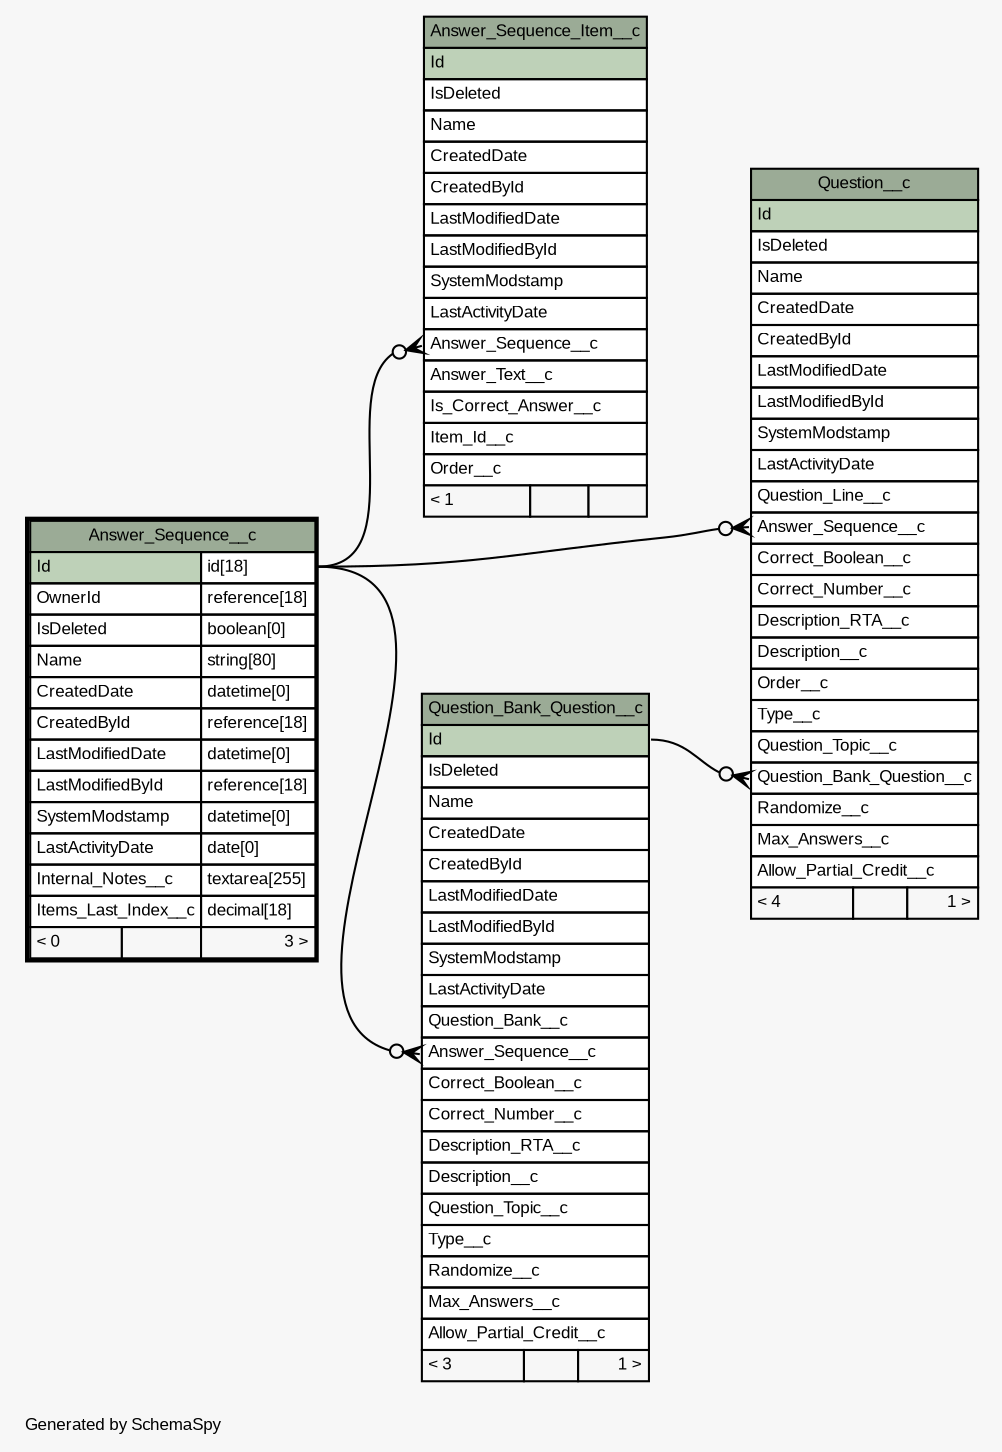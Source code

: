 // dot 2.36.0 on Mac OS X 10.10.3
// SchemaSpy rev 590
digraph "oneDegreeRelationshipsDiagram" {
  graph [
    rankdir="RL"
    bgcolor="#f7f7f7"
    label="\nGenerated by SchemaSpy"
    labeljust="l"
    nodesep="0.18"
    ranksep="0.46"
    fontname="Arial"
    fontsize="8"
  ];
  node [
    fontname="Arial"
    fontsize="8"
    shape="plaintext"
  ];
  edge [
    arrowsize="0.8"
  ];
  "Answer_Sequence_Item__c":"Answer_Sequence__c":w -> "Answer_Sequence__c":"Id.type":e [arrowhead=none dir=back arrowtail=crowodot];
  "Question__c":"Answer_Sequence__c":w -> "Answer_Sequence__c":"Id.type":e [arrowhead=none dir=back arrowtail=crowodot];
  "Question__c":"Question_Bank_Question__c":w -> "Question_Bank_Question__c":"Id":e [arrowhead=none dir=back arrowtail=crowodot];
  "Question_Bank_Question__c":"Answer_Sequence__c":w -> "Answer_Sequence__c":"Id.type":e [arrowhead=none dir=back arrowtail=crowodot];
  "Answer_Sequence__c" [
    label=<
    <TABLE BORDER="2" CELLBORDER="1" CELLSPACING="0" BGCOLOR="#ffffff">
      <TR><TD COLSPAN="3" BGCOLOR="#9bab96" ALIGN="CENTER">Answer_Sequence__c</TD></TR>
      <TR><TD PORT="Id" COLSPAN="2" BGCOLOR="#bed1b8" ALIGN="LEFT">Id</TD><TD PORT="Id.type" ALIGN="LEFT">id[18]</TD></TR>
      <TR><TD PORT="OwnerId" COLSPAN="2" ALIGN="LEFT">OwnerId</TD><TD PORT="OwnerId.type" ALIGN="LEFT">reference[18]</TD></TR>
      <TR><TD PORT="IsDeleted" COLSPAN="2" ALIGN="LEFT">IsDeleted</TD><TD PORT="IsDeleted.type" ALIGN="LEFT">boolean[0]</TD></TR>
      <TR><TD PORT="Name" COLSPAN="2" ALIGN="LEFT">Name</TD><TD PORT="Name.type" ALIGN="LEFT">string[80]</TD></TR>
      <TR><TD PORT="CreatedDate" COLSPAN="2" ALIGN="LEFT">CreatedDate</TD><TD PORT="CreatedDate.type" ALIGN="LEFT">datetime[0]</TD></TR>
      <TR><TD PORT="CreatedById" COLSPAN="2" ALIGN="LEFT">CreatedById</TD><TD PORT="CreatedById.type" ALIGN="LEFT">reference[18]</TD></TR>
      <TR><TD PORT="LastModifiedDate" COLSPAN="2" ALIGN="LEFT">LastModifiedDate</TD><TD PORT="LastModifiedDate.type" ALIGN="LEFT">datetime[0]</TD></TR>
      <TR><TD PORT="LastModifiedById" COLSPAN="2" ALIGN="LEFT">LastModifiedById</TD><TD PORT="LastModifiedById.type" ALIGN="LEFT">reference[18]</TD></TR>
      <TR><TD PORT="SystemModstamp" COLSPAN="2" ALIGN="LEFT">SystemModstamp</TD><TD PORT="SystemModstamp.type" ALIGN="LEFT">datetime[0]</TD></TR>
      <TR><TD PORT="LastActivityDate" COLSPAN="2" ALIGN="LEFT">LastActivityDate</TD><TD PORT="LastActivityDate.type" ALIGN="LEFT">date[0]</TD></TR>
      <TR><TD PORT="Internal_Notes__c" COLSPAN="2" ALIGN="LEFT">Internal_Notes__c</TD><TD PORT="Internal_Notes__c.type" ALIGN="LEFT">textarea[255]</TD></TR>
      <TR><TD PORT="Items_Last_Index__c" COLSPAN="2" ALIGN="LEFT">Items_Last_Index__c</TD><TD PORT="Items_Last_Index__c.type" ALIGN="LEFT">decimal[18]</TD></TR>
      <TR><TD ALIGN="LEFT" BGCOLOR="#f7f7f7">&lt; 0</TD><TD ALIGN="RIGHT" BGCOLOR="#f7f7f7">  </TD><TD ALIGN="RIGHT" BGCOLOR="#f7f7f7">3 &gt;</TD></TR>
    </TABLE>>
    URL="Answer_Sequence__c.html"
    tooltip="Answer_Sequence__c"
  ];
  "Answer_Sequence_Item__c" [
    label=<
    <TABLE BORDER="0" CELLBORDER="1" CELLSPACING="0" BGCOLOR="#ffffff">
      <TR><TD COLSPAN="3" BGCOLOR="#9bab96" ALIGN="CENTER">Answer_Sequence_Item__c</TD></TR>
      <TR><TD PORT="Id" COLSPAN="3" BGCOLOR="#bed1b8" ALIGN="LEFT">Id</TD></TR>
      <TR><TD PORT="IsDeleted" COLSPAN="3" ALIGN="LEFT">IsDeleted</TD></TR>
      <TR><TD PORT="Name" COLSPAN="3" ALIGN="LEFT">Name</TD></TR>
      <TR><TD PORT="CreatedDate" COLSPAN="3" ALIGN="LEFT">CreatedDate</TD></TR>
      <TR><TD PORT="CreatedById" COLSPAN="3" ALIGN="LEFT">CreatedById</TD></TR>
      <TR><TD PORT="LastModifiedDate" COLSPAN="3" ALIGN="LEFT">LastModifiedDate</TD></TR>
      <TR><TD PORT="LastModifiedById" COLSPAN="3" ALIGN="LEFT">LastModifiedById</TD></TR>
      <TR><TD PORT="SystemModstamp" COLSPAN="3" ALIGN="LEFT">SystemModstamp</TD></TR>
      <TR><TD PORT="LastActivityDate" COLSPAN="3" ALIGN="LEFT">LastActivityDate</TD></TR>
      <TR><TD PORT="Answer_Sequence__c" COLSPAN="3" ALIGN="LEFT">Answer_Sequence__c</TD></TR>
      <TR><TD PORT="Answer_Text__c" COLSPAN="3" ALIGN="LEFT">Answer_Text__c</TD></TR>
      <TR><TD PORT="Is_Correct_Answer__c" COLSPAN="3" ALIGN="LEFT">Is_Correct_Answer__c</TD></TR>
      <TR><TD PORT="Item_Id__c" COLSPAN="3" ALIGN="LEFT">Item_Id__c</TD></TR>
      <TR><TD PORT="Order__c" COLSPAN="3" ALIGN="LEFT">Order__c</TD></TR>
      <TR><TD ALIGN="LEFT" BGCOLOR="#f7f7f7">&lt; 1</TD><TD ALIGN="RIGHT" BGCOLOR="#f7f7f7">  </TD><TD ALIGN="RIGHT" BGCOLOR="#f7f7f7">  </TD></TR>
    </TABLE>>
    URL="Answer_Sequence_Item__c.html"
    tooltip="Answer_Sequence_Item__c"
  ];
  "Question__c" [
    label=<
    <TABLE BORDER="0" CELLBORDER="1" CELLSPACING="0" BGCOLOR="#ffffff">
      <TR><TD COLSPAN="3" BGCOLOR="#9bab96" ALIGN="CENTER">Question__c</TD></TR>
      <TR><TD PORT="Id" COLSPAN="3" BGCOLOR="#bed1b8" ALIGN="LEFT">Id</TD></TR>
      <TR><TD PORT="IsDeleted" COLSPAN="3" ALIGN="LEFT">IsDeleted</TD></TR>
      <TR><TD PORT="Name" COLSPAN="3" ALIGN="LEFT">Name</TD></TR>
      <TR><TD PORT="CreatedDate" COLSPAN="3" ALIGN="LEFT">CreatedDate</TD></TR>
      <TR><TD PORT="CreatedById" COLSPAN="3" ALIGN="LEFT">CreatedById</TD></TR>
      <TR><TD PORT="LastModifiedDate" COLSPAN="3" ALIGN="LEFT">LastModifiedDate</TD></TR>
      <TR><TD PORT="LastModifiedById" COLSPAN="3" ALIGN="LEFT">LastModifiedById</TD></TR>
      <TR><TD PORT="SystemModstamp" COLSPAN="3" ALIGN="LEFT">SystemModstamp</TD></TR>
      <TR><TD PORT="LastActivityDate" COLSPAN="3" ALIGN="LEFT">LastActivityDate</TD></TR>
      <TR><TD PORT="Question_Line__c" COLSPAN="3" ALIGN="LEFT">Question_Line__c</TD></TR>
      <TR><TD PORT="Answer_Sequence__c" COLSPAN="3" ALIGN="LEFT">Answer_Sequence__c</TD></TR>
      <TR><TD PORT="Correct_Boolean__c" COLSPAN="3" ALIGN="LEFT">Correct_Boolean__c</TD></TR>
      <TR><TD PORT="Correct_Number__c" COLSPAN="3" ALIGN="LEFT">Correct_Number__c</TD></TR>
      <TR><TD PORT="Description_RTA__c" COLSPAN="3" ALIGN="LEFT">Description_RTA__c</TD></TR>
      <TR><TD PORT="Description__c" COLSPAN="3" ALIGN="LEFT">Description__c</TD></TR>
      <TR><TD PORT="Order__c" COLSPAN="3" ALIGN="LEFT">Order__c</TD></TR>
      <TR><TD PORT="Type__c" COLSPAN="3" ALIGN="LEFT">Type__c</TD></TR>
      <TR><TD PORT="Question_Topic__c" COLSPAN="3" ALIGN="LEFT">Question_Topic__c</TD></TR>
      <TR><TD PORT="Question_Bank_Question__c" COLSPAN="3" ALIGN="LEFT">Question_Bank_Question__c</TD></TR>
      <TR><TD PORT="Randomize__c" COLSPAN="3" ALIGN="LEFT">Randomize__c</TD></TR>
      <TR><TD PORT="Max_Answers__c" COLSPAN="3" ALIGN="LEFT">Max_Answers__c</TD></TR>
      <TR><TD PORT="Allow_Partial_Credit__c" COLSPAN="3" ALIGN="LEFT">Allow_Partial_Credit__c</TD></TR>
      <TR><TD ALIGN="LEFT" BGCOLOR="#f7f7f7">&lt; 4</TD><TD ALIGN="RIGHT" BGCOLOR="#f7f7f7">  </TD><TD ALIGN="RIGHT" BGCOLOR="#f7f7f7">1 &gt;</TD></TR>
    </TABLE>>
    URL="Question__c.html"
    tooltip="Question__c"
  ];
  "Question_Bank_Question__c" [
    label=<
    <TABLE BORDER="0" CELLBORDER="1" CELLSPACING="0" BGCOLOR="#ffffff">
      <TR><TD COLSPAN="3" BGCOLOR="#9bab96" ALIGN="CENTER">Question_Bank_Question__c</TD></TR>
      <TR><TD PORT="Id" COLSPAN="3" BGCOLOR="#bed1b8" ALIGN="LEFT">Id</TD></TR>
      <TR><TD PORT="IsDeleted" COLSPAN="3" ALIGN="LEFT">IsDeleted</TD></TR>
      <TR><TD PORT="Name" COLSPAN="3" ALIGN="LEFT">Name</TD></TR>
      <TR><TD PORT="CreatedDate" COLSPAN="3" ALIGN="LEFT">CreatedDate</TD></TR>
      <TR><TD PORT="CreatedById" COLSPAN="3" ALIGN="LEFT">CreatedById</TD></TR>
      <TR><TD PORT="LastModifiedDate" COLSPAN="3" ALIGN="LEFT">LastModifiedDate</TD></TR>
      <TR><TD PORT="LastModifiedById" COLSPAN="3" ALIGN="LEFT">LastModifiedById</TD></TR>
      <TR><TD PORT="SystemModstamp" COLSPAN="3" ALIGN="LEFT">SystemModstamp</TD></TR>
      <TR><TD PORT="LastActivityDate" COLSPAN="3" ALIGN="LEFT">LastActivityDate</TD></TR>
      <TR><TD PORT="Question_Bank__c" COLSPAN="3" ALIGN="LEFT">Question_Bank__c</TD></TR>
      <TR><TD PORT="Answer_Sequence__c" COLSPAN="3" ALIGN="LEFT">Answer_Sequence__c</TD></TR>
      <TR><TD PORT="Correct_Boolean__c" COLSPAN="3" ALIGN="LEFT">Correct_Boolean__c</TD></TR>
      <TR><TD PORT="Correct_Number__c" COLSPAN="3" ALIGN="LEFT">Correct_Number__c</TD></TR>
      <TR><TD PORT="Description_RTA__c" COLSPAN="3" ALIGN="LEFT">Description_RTA__c</TD></TR>
      <TR><TD PORT="Description__c" COLSPAN="3" ALIGN="LEFT">Description__c</TD></TR>
      <TR><TD PORT="Question_Topic__c" COLSPAN="3" ALIGN="LEFT">Question_Topic__c</TD></TR>
      <TR><TD PORT="Type__c" COLSPAN="3" ALIGN="LEFT">Type__c</TD></TR>
      <TR><TD PORT="Randomize__c" COLSPAN="3" ALIGN="LEFT">Randomize__c</TD></TR>
      <TR><TD PORT="Max_Answers__c" COLSPAN="3" ALIGN="LEFT">Max_Answers__c</TD></TR>
      <TR><TD PORT="Allow_Partial_Credit__c" COLSPAN="3" ALIGN="LEFT">Allow_Partial_Credit__c</TD></TR>
      <TR><TD ALIGN="LEFT" BGCOLOR="#f7f7f7">&lt; 3</TD><TD ALIGN="RIGHT" BGCOLOR="#f7f7f7">  </TD><TD ALIGN="RIGHT" BGCOLOR="#f7f7f7">1 &gt;</TD></TR>
    </TABLE>>
    URL="Question_Bank_Question__c.html"
    tooltip="Question_Bank_Question__c"
  ];
}
